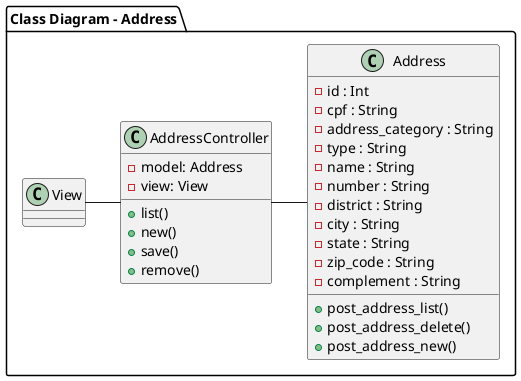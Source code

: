 @startuml Class Diagram

package "Class Diagram - Address" {

AddressController -left- View
AddressController -right- Address

class AddressController {
    -model: Address
    -view: View
    +list()
    +new()
    +save()
    +remove()
}

class Address {
    -id : Int
    -cpf : String
    -address_category : String
    -type : String
    -name : String
    -number : String
    -district : String
    -city : String
    -state : String
    -zip_code : String
    -complement : String
    +post_address_list()
    +post_address_delete()
    +post_address_new()
}

class View {
}

@enduml